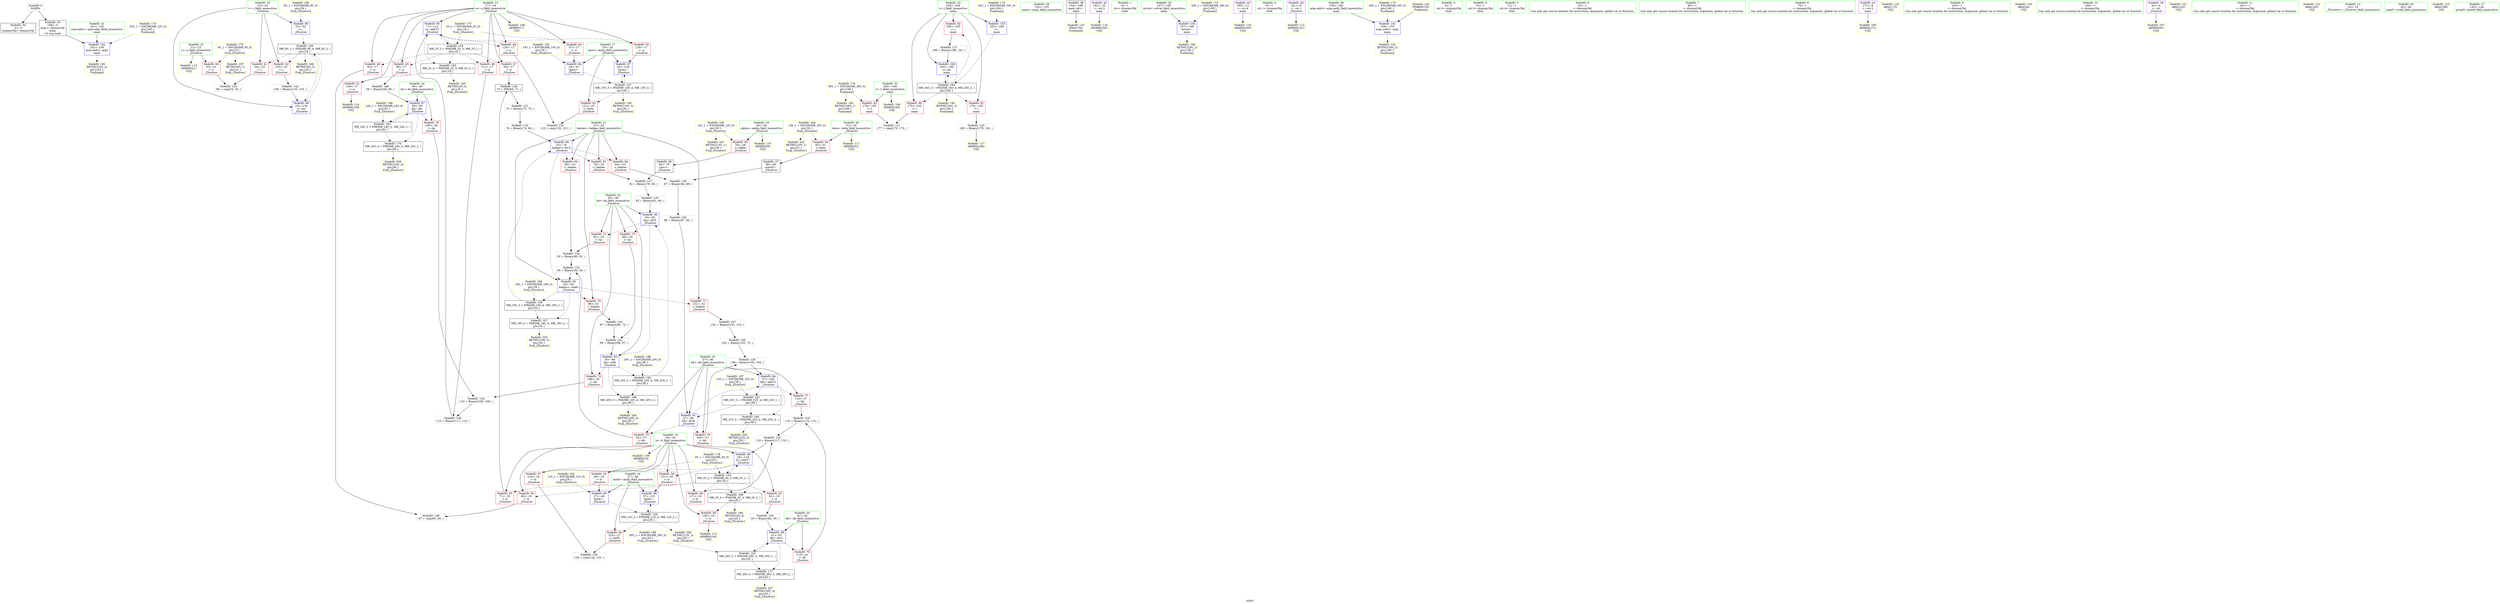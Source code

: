 digraph "SVFG" {
	label="SVFG";

	Node0x55c200499c80 [shape=record,color=grey,label="{NodeID: 0\nNullPtr}"];
	Node0x55c200499c80 -> Node0x55c2004b2ba0[style=solid];
	Node0x55c200499c80 -> Node0x55c2004b2ca0[style=solid];
	Node0x55c2004c8900 [shape=record,color=yellow,style=double,label="{NodeID: 180\n8V_1 = ENCHI(MR_8V_0)\npts\{24 \}\nFun[_Z5solvev]}"];
	Node0x55c2004c8900 -> Node0x55c2004b6630[style=dashed];
	Node0x55c2004b3800 [shape=record,color=blue,label="{NodeID: 97\n25\<--129\nlasta\<--\n_Z5solvev\n}"];
	Node0x55c2004b3800 -> Node0x55c2004c2c90[style=dashed];
	Node0x55c2004b1ad0 [shape=record,color=green,label="{NodeID: 14\n19\<--20\nb\<--b_field_insensitive\n_Z5solvev\n}"];
	Node0x55c2004b1ad0 -> Node0x55c2004b4a90[style=solid];
	Node0x55c2004b1ad0 -> Node0x55c2004b4b60[style=solid];
	Node0x55c2004b1ad0 -> Node0x55c2004b4c30[style=solid];
	Node0x55c2004b1ad0 -> Node0x55c2004b4d00[style=solid];
	Node0x55c2004b1ad0 -> Node0x55c2004b4dd0[style=solid];
	Node0x55c2004b1ad0 -> Node0x55c2004b4ea0[style=solid];
	Node0x55c2004b1ad0 -> Node0x55c2004b4f70[style=solid];
	Node0x55c2004b1ad0 -> Node0x55c2004b5040[style=solid];
	Node0x55c2004b1ad0 -> Node0x55c2004b3730[style=solid];
	Node0x55c2004b1ad0 -> Node0x55c2004b8110[style=solid];
	Node0x55c2004b7010 [shape=record,color=yellow,style=double,label="{NodeID: 194\nRETMU(36V_1)\npts\{166 \}\nFun[main]}"];
	Node0x55c2004b82b0 [shape=record,color=yellow,style=double,label="{NodeID: 111\nAPARM(31)\nCS[]}"];
	Node0x55c2004b2690 [shape=record,color=green,label="{NodeID: 28\n152\<--153\nmain\<--main_field_insensitive\n}"];
	Node0x55c2004b8cc0 [shape=record,color=yellow,style=double,label="{NodeID: 125\nFRet(154)\nFun[main]}"];
	Node0x55c2004b3250 [shape=record,color=purple,label="{NodeID: 42\n182\<--10\n\<--.str.3\nmain\n}"];
	Node0x55c2004b3250 -> Node0x55c2004b86c0[style=solid];
	Node0x55c2004bb030 [shape=record,color=grey,label="{NodeID: 139\n112 = Binary(111, 110, )\n}"];
	Node0x55c2004bb030 -> Node0x55c2004b6d80[style=solid];
	Node0x55c2004b4dd0 [shape=record,color=red,label="{NodeID: 56\n117\<--19\n\<--b\n_Z5solvev\n}"];
	Node0x55c2004b4dd0 -> Node0x55c2004bb630[style=solid];
	Node0x55c2004bc530 [shape=record,color=grey,label="{NodeID: 153\n56 = cmp(54, 55, )\n}"];
	Node0x55c2004b5930 [shape=record,color=red,label="{NodeID: 70\n96\<--33\n\<--babies\n_Z5solvev\n}"];
	Node0x55c2004b5930 -> Node0x55c2004bb7b0[style=solid];
	Node0x55c2004c5e90 [shape=record,color=black,label="{NodeID: 167\nMR_18V_5 = PHI(MR_18V_4, MR_18V_2, )\npts\{34 \}\n}"];
	Node0x55c2004c5e90 -> Node0x55c2004b7820[style=dashed];
	Node0x55c2004b6490 [shape=record,color=blue,label="{NodeID: 84\n25\<--47\nlasta\<--\n_Z5solvev\n}"];
	Node0x55c2004b6490 -> Node0x55c2004c2c90[style=dashed];
	Node0x55c200499d10 [shape=record,color=green,label="{NodeID: 1\n4\<--1\n.str\<--dummyObj\nGlob }"];
	Node0x55c2004c91f0 [shape=record,color=yellow,style=double,label="{NodeID: 181\n10V_1 = ENCHI(MR_10V_0)\npts\{26 \}\nFun[_Z5solvev]}"];
	Node0x55c2004c91f0 -> Node0x55c2004b6490[style=dashed];
	Node0x55c2004b38d0 [shape=record,color=blue,label="{NodeID: 98\n27\<--131\nlastb\<--\n_Z5solvev\n}"];
	Node0x55c2004b38d0 -> Node0x55c2004c3190[style=dashed];
	Node0x55c2004b1ba0 [shape=record,color=green,label="{NodeID: 15\n21\<--22\ny\<--y_field_insensitive\n_Z5solvev\n}"];
	Node0x55c2004b1ba0 -> Node0x55c2004b5110[style=solid];
	Node0x55c2004b1ba0 -> Node0x55c2004b8380[style=solid];
	Node0x55c2004b70f0 [shape=record,color=yellow,style=double,label="{NodeID: 195\nRETMU(2V_4)\npts\{18 \}\nFun[_Z5solvev]}"];
	Node0x55c2004b8380 [shape=record,color=yellow,style=double,label="{NodeID: 112\nAPARM(21)\nCS[]}"];
	Node0x55c2004b2790 [shape=record,color=green,label="{NodeID: 29\n157\<--158\nretval\<--retval_field_insensitive\nmain\n}"];
	Node0x55c2004b2790 -> Node0x55c2004b3a70[style=solid];
	Node0x55c2002eec00 [shape=record,color=black,label="{NodeID: 126\n73 = PHI(69, 71, )\n}"];
	Node0x55c2002eec00 -> Node0x55c2004b9c60[style=solid];
	Node0x55c2004b3320 [shape=record,color=purple,label="{NodeID: 43\n185\<--12\n\<--.str.4\nmain\n}"];
	Node0x55c2004b3320 -> Node0x55c2004b8860[style=solid];
	Node0x55c2004bb1b0 [shape=record,color=grey,label="{NodeID: 140\n88 = Binary(87, 60, )\n}"];
	Node0x55c2004bb1b0 -> Node0x55c2004b6a40[style=solid];
	Node0x55c2004b4ea0 [shape=record,color=red,label="{NodeID: 57\n124\<--19\n\<--b\n_Z5solvev\n}"];
	Node0x55c2004b4ea0 -> Node0x55c2004bc0b0[style=solid];
	Node0x55c2004c1d90 [shape=record,color=black,label="{NodeID: 154\nMR_2V_2 = PHI(MR_2V_3, MR_2V_1, )\npts\{18 \}\n}"];
	Node0x55c2004c1d90 -> Node0x55c2004b34c0[style=dashed];
	Node0x55c2004c1d90 -> Node0x55c2004b3590[style=dashed];
	Node0x55c2004c1d90 -> Node0x55c2004b3660[style=dashed];
	Node0x55c2004c1d90 -> Node0x55c2004b4750[style=dashed];
	Node0x55c2004c1d90 -> Node0x55c2004b6d80[style=dashed];
	Node0x55c2004c1d90 -> Node0x55c2004c5490[style=dashed];
	Node0x55c2004b5a00 [shape=record,color=red,label="{NodeID: 71\n101\<--33\n\<--babies\n_Z5solvev\n}"];
	Node0x55c2004b5a00 -> Node0x55c2004bbc30[style=solid];
	Node0x55c2004c6390 [shape=record,color=black,label="{NodeID: 168\nMR_20V_5 = PHI(MR_20V_4, MR_20V_2, )\npts\{36 \}\n}"];
	Node0x55c2004c6390 -> Node0x55c2004b7900[style=dashed];
	Node0x55c2004b6560 [shape=record,color=blue,label="{NodeID: 85\n27\<--49\nlastb\<--\n_Z5solvev\n}"];
	Node0x55c2004b6560 -> Node0x55c2004c3190[style=dashed];
	Node0x55c200498a50 [shape=record,color=green,label="{NodeID: 2\n6\<--1\n.str.1\<--dummyObj\nGlob }"];
	Node0x55c2004c92d0 [shape=record,color=yellow,style=double,label="{NodeID: 182\n12V_1 = ENCHI(MR_12V_0)\npts\{28 \}\nFun[_Z5solvev]}"];
	Node0x55c2004c92d0 -> Node0x55c2004b6560[style=dashed];
	Node0x55c2004b39a0 [shape=record,color=blue,label="{NodeID: 99\n23\<--136\ni\<--inc\n_Z5solvev\n}"];
	Node0x55c2004b39a0 -> Node0x55c2004c2790[style=dashed];
	Node0x55c2004b1c70 [shape=record,color=green,label="{NodeID: 16\n23\<--24\ni\<--i_field_insensitive\n_Z5solvev\n}"];
	Node0x55c2004b1c70 -> Node0x55c2004b51e0[style=solid];
	Node0x55c2004b1c70 -> Node0x55c2004b52b0[style=solid];
	Node0x55c2004b1c70 -> Node0x55c2004b6630[style=solid];
	Node0x55c2004b1c70 -> Node0x55c2004b39a0[style=solid];
	Node0x55c2004b7200 [shape=record,color=yellow,style=double,label="{NodeID: 196\nRETMU(4V_4)\npts\{20 \}\nFun[_Z5solvev]}"];
	Node0x55c2004b8450 [shape=record,color=yellow,style=double,label="{NodeID: 113\nAPARM(141)\nCS[]}"];
	Node0x55c2004b2860 [shape=record,color=green,label="{NodeID: 30\n159\<--160\nargc.addr\<--argc.addr_field_insensitive\nmain\n}"];
	Node0x55c2004b2860 -> Node0x55c2004b3b40[style=solid];
	Node0x55c2004b9660 [shape=record,color=grey,label="{NodeID: 127\n81 = Binary(78, 80, )\n}"];
	Node0x55c2004b9660 -> Node0x55c2004b97e0[style=solid];
	Node0x55c2004b33f0 [shape=record,color=red,label="{NodeID: 44\n47\<--17\n\<--a\n_Z5solvev\n}"];
	Node0x55c2004b33f0 -> Node0x55c2004b6490[style=solid];
	Node0x55c2004bb330 [shape=record,color=grey,label="{NodeID: 141\n99 = Binary(98, 97, )\n}"];
	Node0x55c2004bb330 -> Node0x55c2004b6be0[style=solid];
	Node0x55c2004b4f70 [shape=record,color=red,label="{NodeID: 58\n131\<--19\n\<--b\n_Z5solvev\n}"];
	Node0x55c2004b4f70 -> Node0x55c2004b38d0[style=solid];
	Node0x55c2004c2290 [shape=record,color=black,label="{NodeID: 155\nMR_4V_2 = PHI(MR_4V_3, MR_4V_1, )\npts\{20 \}\n}"];
	Node0x55c2004c2290 -> Node0x55c2004b4b60[style=dashed];
	Node0x55c2004c2290 -> Node0x55c2004b4c30[style=dashed];
	Node0x55c2004c2290 -> Node0x55c2004b4d00[style=dashed];
	Node0x55c2004c2290 -> Node0x55c2004b4dd0[style=dashed];
	Node0x55c2004c2290 -> Node0x55c2004b3730[style=dashed];
	Node0x55c2004c2290 -> Node0x55c2004c5990[style=dashed];
	Node0x55c2004b5ad0 [shape=record,color=red,label="{NodeID: 72\n91\<--35\n\<--ba\n_Z5solvev\n}"];
	Node0x55c2004b5ad0 -> Node0x55c2004b4250[style=solid];
	Node0x55c2004c6890 [shape=record,color=black,label="{NodeID: 169\nMR_22V_5 = PHI(MR_22V_4, MR_22V_2, )\npts\{38 \}\n}"];
	Node0x55c2004c6890 -> Node0x55c2004b79e0[style=dashed];
	Node0x55c2004b6630 [shape=record,color=blue,label="{NodeID: 86\n23\<--52\ni\<--\n_Z5solvev\n}"];
	Node0x55c2004b6630 -> Node0x55c2004c2790[style=dashed];
	Node0x55c2004b0c70 [shape=record,color=green,label="{NodeID: 3\n8\<--1\n.str.2\<--dummyObj\nGlob }"];
	Node0x55c2004c93b0 [shape=record,color=yellow,style=double,label="{NodeID: 183\n14V_1 = ENCHI(MR_14V_0)\npts\{30 \}\nFun[_Z5solvev]}"];
	Node0x55c2004c93b0 -> Node0x55c2004b5520[style=dashed];
	Node0x55c2004c93b0 -> Node0x55c2004b7660[style=dashed];
	Node0x55c2004b3a70 [shape=record,color=blue,label="{NodeID: 100\n157\<--168\nretval\<--\nmain\n}"];
	Node0x55c2004b3a70 -> Node0x55c2004c99d0[style=dashed];
	Node0x55c2004b1d40 [shape=record,color=green,label="{NodeID: 17\n25\<--26\nlasta\<--lasta_field_insensitive\n_Z5solvev\n}"];
	Node0x55c2004b1d40 -> Node0x55c2004b5380[style=solid];
	Node0x55c2004b1d40 -> Node0x55c2004b6490[style=solid];
	Node0x55c2004b1d40 -> Node0x55c2004b3800[style=solid];
	Node0x55c2004b72e0 [shape=record,color=yellow,style=double,label="{NodeID: 197\nRETMU(6V_1)\npts\{22 \}\nFun[_Z5solvev]}"];
	Node0x55c2004b8520 [shape=record,color=yellow,style=double,label="{NodeID: 114\nAPARM(139)\nCS[]}"];
	Node0x55c2004b2930 [shape=record,color=green,label="{NodeID: 31\n161\<--162\nargv.addr\<--argv.addr_field_insensitive\nmain\n}"];
	Node0x55c2004b2930 -> Node0x55c2004b3c10[style=solid];
	Node0x55c2004b97e0 [shape=record,color=grey,label="{NodeID: 128\n82 = Binary(81, 60, )\n}"];
	Node0x55c2004b97e0 -> Node0x55c2004b6970[style=solid];
	Node0x55c2004b34c0 [shape=record,color=red,label="{NodeID: 45\n58\<--17\n\<--a\n_Z5solvev\n}"];
	Node0x55c2004b34c0 -> Node0x55c2004bbdb0[style=solid];
	Node0x55c2004bb4b0 [shape=record,color=grey,label="{NodeID: 142\n136 = Binary(135, 103, )\n}"];
	Node0x55c2004bb4b0 -> Node0x55c2004b39a0[style=solid];
	Node0x55c2004b5040 [shape=record,color=red,label="{NodeID: 59\n140\<--19\n\<--b\n_Z5solvev\n}"];
	Node0x55c2004b5040 -> Node0x55c2004b85f0[style=solid];
	Node0x55c2004c2790 [shape=record,color=black,label="{NodeID: 156\nMR_8V_3 = PHI(MR_8V_4, MR_8V_2, )\npts\{24 \}\n}"];
	Node0x55c2004c2790 -> Node0x55c2004b51e0[style=dashed];
	Node0x55c2004c2790 -> Node0x55c2004b52b0[style=dashed];
	Node0x55c2004c2790 -> Node0x55c2004b39a0[style=dashed];
	Node0x55c2004c2790 -> Node0x55c2004b73c0[style=dashed];
	Node0x55c2004b5ba0 [shape=record,color=red,label="{NodeID: 73\n98\<--35\n\<--ba\n_Z5solvev\n}"];
	Node0x55c2004b5ba0 -> Node0x55c2004bb330[style=solid];
	Node0x55c2004c6d90 [shape=record,color=black,label="{NodeID: 170\nMR_24V_4 = PHI(MR_24V_3, MR_24V_2, )\npts\{40 \}\n}"];
	Node0x55c2004c6d90 -> Node0x55c2004b7ac0[style=dashed];
	Node0x55c2004b6700 [shape=record,color=blue,label="{NodeID: 87\n39\<--59\nda\<--div\n_Z5solvev\n}"];
	Node0x55c2004b6700 -> Node0x55c2004b5fb0[style=dashed];
	Node0x55c2004b6700 -> Node0x55c2004c4590[style=dashed];
	Node0x55c2004b6700 -> Node0x55c2004c6d90[style=dashed];
	Node0x55c2004b0d00 [shape=record,color=green,label="{NodeID: 4\n10\<--1\n.str.3\<--dummyObj\nGlob }"];
	Node0x55c2004c9490 [shape=record,color=yellow,style=double,label="{NodeID: 184\n16V_1 = ENCHI(MR_16V_0)\npts\{32 \}\nFun[_Z5solvev]}"];
	Node0x55c2004c9490 -> Node0x55c2004b55f0[style=dashed];
	Node0x55c2004c9490 -> Node0x55c2004b7740[style=dashed];
	Node0x55c2004b3b40 [shape=record,color=blue,label="{NodeID: 101\n159\<--155\nargc.addr\<--argc\nmain\n}"];
	Node0x55c2004b3b40 -> Node0x55c2004ca4f0[style=dashed];
	Node0x55c2004b1e10 [shape=record,color=green,label="{NodeID: 18\n27\<--28\nlastb\<--lastb_field_insensitive\n_Z5solvev\n}"];
	Node0x55c2004b1e10 -> Node0x55c2004b5450[style=solid];
	Node0x55c2004b1e10 -> Node0x55c2004b6560[style=solid];
	Node0x55c2004b1e10 -> Node0x55c2004b38d0[style=solid];
	Node0x55c2004b73c0 [shape=record,color=yellow,style=double,label="{NodeID: 198\nRETMU(8V_3)\npts\{24 \}\nFun[_Z5solvev]}"];
	Node0x55c2004b85f0 [shape=record,color=yellow,style=double,label="{NodeID: 115\nAPARM(140)\nCS[]}"];
	Node0x55c2004b2a00 [shape=record,color=green,label="{NodeID: 32\n163\<--164\ni\<--i_field_insensitive\nmain\n}"];
	Node0x55c2004b2a00 -> Node0x55c2004b6150[style=solid];
	Node0x55c2004b2a00 -> Node0x55c2004b6220[style=solid];
	Node0x55c2004b2a00 -> Node0x55c2004b62f0[style=solid];
	Node0x55c2004b2a00 -> Node0x55c2004b3ce0[style=solid];
	Node0x55c2004b2a00 -> Node0x55c2004b3db0[style=solid];
	Node0x55c2004b9960 [shape=record,color=grey,label="{NodeID: 129\n106 = Binary(105, 104, )\n}"];
	Node0x55c2004b9960 -> Node0x55c2004b6cb0[style=solid];
	Node0x55c2004b3590 [shape=record,color=red,label="{NodeID: 46\n65\<--17\n\<--a\n_Z5solvev\n}"];
	Node0x55c2004b3590 -> Node0x55c2004bbf30[style=solid];
	Node0x55c2004bb630 [shape=record,color=grey,label="{NodeID: 143\n118 = Binary(117, 116, )\n}"];
	Node0x55c2004bb630 -> Node0x55c2004b3730[style=solid];
	Node0x55c2004b5110 [shape=record,color=red,label="{NodeID: 60\n55\<--21\n\<--y\n_Z5solvev\n}"];
	Node0x55c2004b5110 -> Node0x55c2004bc530[style=solid];
	Node0x55c2004c2c90 [shape=record,color=black,label="{NodeID: 157\nMR_10V_3 = PHI(MR_10V_4, MR_10V_2, )\npts\{26 \}\n}"];
	Node0x55c2004c2c90 -> Node0x55c2004b5380[style=dashed];
	Node0x55c2004c2c90 -> Node0x55c2004b3800[style=dashed];
	Node0x55c2004c2c90 -> Node0x55c2004b74a0[style=dashed];
	Node0x55c2004b5c70 [shape=record,color=red,label="{NodeID: 74\n108\<--35\n\<--ba\n_Z5solvev\n}"];
	Node0x55c2004b5c70 -> Node0x55c2004b4550[style=solid];
	Node0x55c2004c7290 [shape=record,color=black,label="{NodeID: 171\nMR_26V_4 = PHI(MR_26V_3, MR_26V_2, )\npts\{42 \}\n}"];
	Node0x55c2004c7290 -> Node0x55c2004b7ba0[style=dashed];
	Node0x55c2004b67d0 [shape=record,color=blue,label="{NodeID: 88\n41\<--63\ndb\<--div1\n_Z5solvev\n}"];
	Node0x55c2004b67d0 -> Node0x55c2004b6080[style=dashed];
	Node0x55c2004b67d0 -> Node0x55c2004c4a90[style=dashed];
	Node0x55c2004b67d0 -> Node0x55c2004c7290[style=dashed];
	Node0x55c2004b0d90 [shape=record,color=green,label="{NodeID: 5\n12\<--1\n.str.4\<--dummyObj\nGlob }"];
	Node0x55c2004c9570 [shape=record,color=yellow,style=double,label="{NodeID: 185\n18V_1 = ENCHI(MR_18V_0)\npts\{34 \}\nFun[_Z5solvev]}"];
	Node0x55c2004c9570 -> Node0x55c2004c3690[style=dashed];
	Node0x55c2004b3c10 [shape=record,color=blue,label="{NodeID: 102\n161\<--156\nargv.addr\<--argv\nmain\n}"];
	Node0x55c2004b3c10 -> Node0x55c2004b6e50[style=dashed];
	Node0x55c2004b1ee0 [shape=record,color=green,label="{NodeID: 19\n29\<--30\nalpha\<--alpha_field_insensitive\n_Z5solvev\n}"];
	Node0x55c2004b1ee0 -> Node0x55c2004b5520[style=solid];
	Node0x55c2004b1ee0 -> Node0x55c2004b81e0[style=solid];
	Node0x55c2004b74a0 [shape=record,color=yellow,style=double,label="{NodeID: 199\nRETMU(10V_3)\npts\{26 \}\nFun[_Z5solvev]}"];
	Node0x55c2004b86c0 [shape=record,color=yellow,style=double,label="{NodeID: 116\nAPARM(182)\nCS[]}"];
	Node0x55c2004b2ad0 [shape=record,color=green,label="{NodeID: 33\n165\<--166\nt\<--t_field_insensitive\nmain\n}"];
	Node0x55c2004b2ad0 -> Node0x55c2004b63c0[style=solid];
	Node0x55c2004b2ad0 -> Node0x55c2004b7ea0[style=solid];
	Node0x55c2004b9ae0 [shape=record,color=grey,label="{NodeID: 130\n63 = Binary(62, 60, )\n}"];
	Node0x55c2004b9ae0 -> Node0x55c2004b67d0[style=solid];
	Node0x55c2004b3660 [shape=record,color=red,label="{NodeID: 47\n69\<--17\n\<--a\n_Z5solvev\n}"];
	Node0x55c2004b3660 -> Node0x55c2002eec00[style=solid];
	Node0x55c2004bb7b0 [shape=record,color=grey,label="{NodeID: 144\n97 = Binary(96, 75, )\n}"];
	Node0x55c2004bb7b0 -> Node0x55c2004bb330[style=solid];
	Node0x55c2004b51e0 [shape=record,color=red,label="{NodeID: 61\n54\<--23\n\<--i\n_Z5solvev\n}"];
	Node0x55c2004b51e0 -> Node0x55c2004bc530[style=solid];
	Node0x55c2004c3190 [shape=record,color=black,label="{NodeID: 158\nMR_12V_3 = PHI(MR_12V_4, MR_12V_2, )\npts\{28 \}\n}"];
	Node0x55c2004c3190 -> Node0x55c2004b5450[style=dashed];
	Node0x55c2004c3190 -> Node0x55c2004b38d0[style=dashed];
	Node0x55c2004c3190 -> Node0x55c2004b7580[style=dashed];
	Node0x55c2004b5d40 [shape=record,color=red,label="{NodeID: 75\n93\<--37\n\<--bb\n_Z5solvev\n}"];
	Node0x55c2004b5d40 -> Node0x55c2004b40d0[style=solid];
	Node0x55c2004c7790 [shape=record,color=yellow,style=double,label="{NodeID: 172\n28V_1 = ENCHI(MR_28V_0)\npts\{158 \}\nFun[main]}"];
	Node0x55c2004c7790 -> Node0x55c2004b3a70[style=dashed];
	Node0x55c2004b68a0 [shape=record,color=blue,label="{NodeID: 89\n33\<--76\nbabies\<--div3\n_Z5solvev\n}"];
	Node0x55c2004b68a0 -> Node0x55c2004b56c0[style=dashed];
	Node0x55c2004b68a0 -> Node0x55c2004b5790[style=dashed];
	Node0x55c2004b68a0 -> Node0x55c2004b5860[style=dashed];
	Node0x55c2004b68a0 -> Node0x55c2004b6b10[style=dashed];
	Node0x55c2004b0e20 [shape=record,color=green,label="{NodeID: 6\n52\<--1\n\<--dummyObj\nCan only get source location for instruction, argument, global var or function.}"];
	Node0x55c2004c9650 [shape=record,color=yellow,style=double,label="{NodeID: 186\n20V_1 = ENCHI(MR_20V_0)\npts\{36 \}\nFun[_Z5solvev]}"];
	Node0x55c2004c9650 -> Node0x55c2004c3b90[style=dashed];
	Node0x55c2004b3ce0 [shape=record,color=blue,label="{NodeID: 103\n163\<--168\ni\<--\nmain\n}"];
	Node0x55c2004b3ce0 -> Node0x55c2004c4f90[style=dashed];
	Node0x55c2004b1fb0 [shape=record,color=green,label="{NodeID: 20\n31\<--32\nbeta\<--beta_field_insensitive\n_Z5solvev\n}"];
	Node0x55c2004b1fb0 -> Node0x55c2004b55f0[style=solid];
	Node0x55c2004b1fb0 -> Node0x55c2004b82b0[style=solid];
	Node0x55c2004b7580 [shape=record,color=yellow,style=double,label="{NodeID: 200\nRETMU(12V_3)\npts\{28 \}\nFun[_Z5solvev]}"];
	Node0x55c2004b8790 [shape=record,color=yellow,style=double,label="{NodeID: 117\nAPARM(180)\nCS[]}"];
	Node0x55c2004b2ba0 [shape=record,color=black,label="{NodeID: 34\n2\<--3\ndummyVal\<--dummyVal\n}"];
	Node0x55c2004b9c60 [shape=record,color=grey,label="{NodeID: 131\n74 = Binary(75, 73, )\n}"];
	Node0x55c2004b9c60 -> Node0x55c2004b3f50[style=solid];
	Node0x55c2004b4750 [shape=record,color=red,label="{NodeID: 48\n111\<--17\n\<--a\n_Z5solvev\n}"];
	Node0x55c2004b4750 -> Node0x55c2004bb030[style=solid];
	Node0x55c2004bb930 [shape=record,color=grey,label="{NodeID: 145\n180 = Binary(179, 181, )\n}"];
	Node0x55c2004bb930 -> Node0x55c2004b8790[style=solid];
	Node0x55c2004b52b0 [shape=record,color=red,label="{NodeID: 62\n135\<--23\n\<--i\n_Z5solvev\n}"];
	Node0x55c2004b52b0 -> Node0x55c2004bb4b0[style=solid];
	Node0x55c2004c3690 [shape=record,color=black,label="{NodeID: 159\nMR_18V_2 = PHI(MR_18V_4, MR_18V_1, )\npts\{34 \}\n}"];
	Node0x55c2004c3690 -> Node0x55c2004b68a0[style=dashed];
	Node0x55c2004c3690 -> Node0x55c2004c5e90[style=dashed];
	Node0x55c2004b5e10 [shape=record,color=red,label="{NodeID: 76\n105\<--37\n\<--bb\n_Z5solvev\n}"];
	Node0x55c2004b5e10 -> Node0x55c2004b9960[style=solid];
	Node0x55c2004c82b0 [shape=record,color=yellow,style=double,label="{NodeID: 173\n30V_1 = ENCHI(MR_30V_0)\npts\{160 \}\nFun[main]}"];
	Node0x55c2004c82b0 -> Node0x55c2004b3b40[style=dashed];
	Node0x55c2004b6970 [shape=record,color=blue,label="{NodeID: 90\n35\<--82\nba\<--div5\n_Z5solvev\n}"];
	Node0x55c2004b6970 -> Node0x55c2004b5ad0[style=dashed];
	Node0x55c2004b6970 -> Node0x55c2004b5ba0[style=dashed];
	Node0x55c2004b6970 -> Node0x55c2004b6be0[style=dashed];
	Node0x55c2004b1660 [shape=record,color=green,label="{NodeID: 7\n60\<--1\n\<--dummyObj\nCan only get source location for instruction, argument, global var or function.}"];
	Node0x55c2004c9730 [shape=record,color=yellow,style=double,label="{NodeID: 187\n22V_1 = ENCHI(MR_22V_0)\npts\{38 \}\nFun[_Z5solvev]}"];
	Node0x55c2004c9730 -> Node0x55c2004c4090[style=dashed];
	Node0x55c2004b3db0 [shape=record,color=blue,label="{NodeID: 104\n163\<--189\ni\<--inc\nmain\n}"];
	Node0x55c2004b3db0 -> Node0x55c2004c4f90[style=dashed];
	Node0x55c2004b2080 [shape=record,color=green,label="{NodeID: 21\n33\<--34\nbabies\<--babies_field_insensitive\n_Z5solvev\n}"];
	Node0x55c2004b2080 -> Node0x55c2004b56c0[style=solid];
	Node0x55c2004b2080 -> Node0x55c2004b5790[style=solid];
	Node0x55c2004b2080 -> Node0x55c2004b5860[style=solid];
	Node0x55c2004b2080 -> Node0x55c2004b5930[style=solid];
	Node0x55c2004b2080 -> Node0x55c2004b5a00[style=solid];
	Node0x55c2004b2080 -> Node0x55c2004b68a0[style=solid];
	Node0x55c2004b2080 -> Node0x55c2004b6b10[style=solid];
	Node0x55c2004b7660 [shape=record,color=yellow,style=double,label="{NodeID: 201\nRETMU(14V_1)\npts\{30 \}\nFun[_Z5solvev]}"];
	Node0x55c2004b8860 [shape=record,color=yellow,style=double,label="{NodeID: 118\nAPARM(185)\nCS[]}"];
	Node0x55c2004b2ca0 [shape=record,color=black,label="{NodeID: 35\n156\<--3\nargv\<--dummyVal\nmain\n1st arg main }"];
	Node0x55c2004b2ca0 -> Node0x55c2004b3c10[style=solid];
	Node0x55c2004b3f50 [shape=record,color=grey,label="{NodeID: 132\n76 = Binary(74, 60, )\n}"];
	Node0x55c2004b3f50 -> Node0x55c2004b68a0[style=solid];
	Node0x55c2004b4820 [shape=record,color=red,label="{NodeID: 49\n120\<--17\n\<--a\n_Z5solvev\n}"];
	Node0x55c2004b4820 -> Node0x55c2004bc3b0[style=solid];
	Node0x55c2004bbab0 [shape=record,color=grey,label="{NodeID: 146\n104 = Binary(102, 75, )\n}"];
	Node0x55c2004bbab0 -> Node0x55c2004b9960[style=solid];
	Node0x55c2004b5380 [shape=record,color=red,label="{NodeID: 63\n121\<--25\n\<--lasta\n_Z5solvev\n}"];
	Node0x55c2004b5380 -> Node0x55c2004bc3b0[style=solid];
	Node0x55c2004c3b90 [shape=record,color=black,label="{NodeID: 160\nMR_20V_2 = PHI(MR_20V_4, MR_20V_1, )\npts\{36 \}\n}"];
	Node0x55c2004c3b90 -> Node0x55c2004b6970[style=dashed];
	Node0x55c2004c3b90 -> Node0x55c2004c6390[style=dashed];
	Node0x55c2004b5ee0 [shape=record,color=red,label="{NodeID: 77\n114\<--37\n\<--bb\n_Z5solvev\n}"];
	Node0x55c2004b5ee0 -> Node0x55c2004b43d0[style=solid];
	Node0x55c2004c8390 [shape=record,color=yellow,style=double,label="{NodeID: 174\n32V_1 = ENCHI(MR_32V_0)\npts\{162 \}\nFun[main]}"];
	Node0x55c2004c8390 -> Node0x55c2004b3c10[style=dashed];
	Node0x55c2004b6a40 [shape=record,color=blue,label="{NodeID: 91\n37\<--88\nbb\<--div8\n_Z5solvev\n}"];
	Node0x55c2004b6a40 -> Node0x55c2004b5d40[style=dashed];
	Node0x55c2004b6a40 -> Node0x55c2004b5e10[style=dashed];
	Node0x55c2004b6a40 -> Node0x55c2004b6cb0[style=dashed];
	Node0x55c2004b16f0 [shape=record,color=green,label="{NodeID: 8\n75\<--1\n\<--dummyObj\nCan only get source location for instruction, argument, global var or function.}"];
	Node0x55c2004c9810 [shape=record,color=yellow,style=double,label="{NodeID: 188\n24V_1 = ENCHI(MR_24V_0)\npts\{40 \}\nFun[_Z5solvev]}"];
	Node0x55c2004c9810 -> Node0x55c2004c4590[style=dashed];
	Node0x55c2004b3e80 [shape=record,color=yellow,style=double,label="{NodeID: 105\nAPARM(171)\nCS[]}"];
	Node0x55c2004b2150 [shape=record,color=green,label="{NodeID: 22\n35\<--36\nba\<--ba_field_insensitive\n_Z5solvev\n}"];
	Node0x55c2004b2150 -> Node0x55c2004b5ad0[style=solid];
	Node0x55c2004b2150 -> Node0x55c2004b5ba0[style=solid];
	Node0x55c2004b2150 -> Node0x55c2004b5c70[style=solid];
	Node0x55c2004b2150 -> Node0x55c2004b6970[style=solid];
	Node0x55c2004b2150 -> Node0x55c2004b6be0[style=solid];
	Node0x55c2004b7740 [shape=record,color=yellow,style=double,label="{NodeID: 202\nRETMU(16V_1)\npts\{32 \}\nFun[_Z5solvev]}"];
	Node0x55c2004b8930 [shape=record,color=yellow,style=double,label="{NodeID: 119\nARet(172)\nCS[]}"];
	Node0x55c2004b2d70 [shape=record,color=black,label="{NodeID: 36\n80\<--79\nconv\<--\n_Z5solvev\n}"];
	Node0x55c2004b2d70 -> Node0x55c2004b9660[style=solid];
	Node0x55c2004b40d0 [shape=record,color=grey,label="{NodeID: 133\n94 = Binary(92, 93, )\n}"];
	Node0x55c2004b40d0 -> Node0x55c2004b6b10[style=solid];
	Node0x55c2004b48f0 [shape=record,color=red,label="{NodeID: 50\n129\<--17\n\<--a\n_Z5solvev\n}"];
	Node0x55c2004b48f0 -> Node0x55c2004b3800[style=solid];
	Node0x55c2004bbc30 [shape=record,color=grey,label="{NodeID: 147\n102 = Binary(101, 103, )\n}"];
	Node0x55c2004bbc30 -> Node0x55c2004bbab0[style=solid];
	Node0x55c2004b5450 [shape=record,color=red,label="{NodeID: 64\n125\<--27\n\<--lastb\n_Z5solvev\n}"];
	Node0x55c2004b5450 -> Node0x55c2004bc0b0[style=solid];
	Node0x55c2004c4090 [shape=record,color=black,label="{NodeID: 161\nMR_22V_2 = PHI(MR_22V_4, MR_22V_1, )\npts\{38 \}\n}"];
	Node0x55c2004c4090 -> Node0x55c2004b6a40[style=dashed];
	Node0x55c2004c4090 -> Node0x55c2004c6890[style=dashed];
	Node0x55c2004b5fb0 [shape=record,color=red,label="{NodeID: 78\n109\<--39\n\<--da\n_Z5solvev\n}"];
	Node0x55c2004b5fb0 -> Node0x55c2004b4550[style=solid];
	Node0x55c2004c8470 [shape=record,color=yellow,style=double,label="{NodeID: 175\n34V_1 = ENCHI(MR_34V_0)\npts\{164 \}\nFun[main]}"];
	Node0x55c2004c8470 -> Node0x55c2004b3ce0[style=dashed];
	Node0x55c2004b6b10 [shape=record,color=blue,label="{NodeID: 92\n33\<--94\nbabies\<--sub9\n_Z5solvev\n}"];
	Node0x55c2004b6b10 -> Node0x55c2004b5930[style=dashed];
	Node0x55c2004b6b10 -> Node0x55c2004b5a00[style=dashed];
	Node0x55c2004b6b10 -> Node0x55c2004c3690[style=dashed];
	Node0x55c2004b6b10 -> Node0x55c2004c5e90[style=dashed];
	Node0x55c2004b1780 [shape=record,color=green,label="{NodeID: 9\n103\<--1\n\<--dummyObj\nCan only get source location for instruction, argument, global var or function.}"];
	Node0x55c2004c98f0 [shape=record,color=yellow,style=double,label="{NodeID: 189\n26V_1 = ENCHI(MR_26V_0)\npts\{42 \}\nFun[_Z5solvev]}"];
	Node0x55c2004c98f0 -> Node0x55c2004c4a90[style=dashed];
	Node0x55c2004b7ea0 [shape=record,color=yellow,style=double,label="{NodeID: 106\nAPARM(165)\nCS[]}"];
	Node0x55c2004b2220 [shape=record,color=green,label="{NodeID: 23\n37\<--38\nbb\<--bb_field_insensitive\n_Z5solvev\n}"];
	Node0x55c2004b2220 -> Node0x55c2004b5d40[style=solid];
	Node0x55c2004b2220 -> Node0x55c2004b5e10[style=solid];
	Node0x55c2004b2220 -> Node0x55c2004b5ee0[style=solid];
	Node0x55c2004b2220 -> Node0x55c2004b6a40[style=solid];
	Node0x55c2004b2220 -> Node0x55c2004b6cb0[style=solid];
	Node0x55c2004b7820 [shape=record,color=yellow,style=double,label="{NodeID: 203\nRETMU(18V_5)\npts\{34 \}\nFun[_Z5solvev]}"];
	Node0x55c2004b89c0 [shape=record,color=yellow,style=double,label="{NodeID: 120\nARet(44)\nCS[]}"];
	Node0x55c2004b2e40 [shape=record,color=black,label="{NodeID: 37\n86\<--85\nconv6\<--\n_Z5solvev\n}"];
	Node0x55c2004b2e40 -> Node0x55c2004baeb0[style=solid];
	Node0x55c2004b4250 [shape=record,color=grey,label="{NodeID: 134\n92 = Binary(90, 91, )\n}"];
	Node0x55c2004b4250 -> Node0x55c2004b40d0[style=solid];
	Node0x55c2004b49c0 [shape=record,color=red,label="{NodeID: 51\n139\<--17\n\<--a\n_Z5solvev\n}"];
	Node0x55c2004b49c0 -> Node0x55c2004b8520[style=solid];
	Node0x55c2004bbdb0 [shape=record,color=grey,label="{NodeID: 148\n59 = Binary(58, 60, )\n}"];
	Node0x55c2004bbdb0 -> Node0x55c2004b6700[style=solid];
	Node0x55c2004b5520 [shape=record,color=red,label="{NodeID: 65\n79\<--29\n\<--alpha\n_Z5solvev\n}"];
	Node0x55c2004b5520 -> Node0x55c2004b2d70[style=solid];
	Node0x55c2004c4590 [shape=record,color=black,label="{NodeID: 162\nMR_24V_2 = PHI(MR_24V_3, MR_24V_1, )\npts\{40 \}\n}"];
	Node0x55c2004c4590 -> Node0x55c2004b6700[style=dashed];
	Node0x55c2004c4590 -> Node0x55c2004c6d90[style=dashed];
	Node0x55c2004b6080 [shape=record,color=red,label="{NodeID: 79\n115\<--41\n\<--db\n_Z5solvev\n}"];
	Node0x55c2004b6080 -> Node0x55c2004b43d0[style=solid];
	Node0x55c2004c8550 [shape=record,color=yellow,style=double,label="{NodeID: 176\n36V_1 = ENCHI(MR_36V_0)\npts\{166 \}\nFun[main]}"];
	Node0x55c2004c8550 -> Node0x55c2004b63c0[style=dashed];
	Node0x55c2004c8550 -> Node0x55c2004b7010[style=dashed];
	Node0x55c2004b6be0 [shape=record,color=blue,label="{NodeID: 93\n35\<--99\nba\<--add\n_Z5solvev\n}"];
	Node0x55c2004b6be0 -> Node0x55c2004b5c70[style=dashed];
	Node0x55c2004b6be0 -> Node0x55c2004c3b90[style=dashed];
	Node0x55c2004b6be0 -> Node0x55c2004c6390[style=dashed];
	Node0x55c2004b1810 [shape=record,color=green,label="{NodeID: 10\n168\<--1\n\<--dummyObj\nCan only get source location for instruction, argument, global var or function.}"];
	Node0x55c2004c99d0 [shape=record,color=yellow,style=double,label="{NodeID: 190\nRETMU(28V_2)\npts\{158 \}\nFun[main]}"];
	Node0x55c2004b7f70 [shape=record,color=yellow,style=double,label="{NodeID: 107\nAPARM(43)\nCS[]}"];
	Node0x55c2004b22f0 [shape=record,color=green,label="{NodeID: 24\n39\<--40\nda\<--da_field_insensitive\n_Z5solvev\n}"];
	Node0x55c2004b22f0 -> Node0x55c2004b5fb0[style=solid];
	Node0x55c2004b22f0 -> Node0x55c2004b6700[style=solid];
	Node0x55c2004b7900 [shape=record,color=yellow,style=double,label="{NodeID: 204\nRETMU(20V_5)\npts\{36 \}\nFun[_Z5solvev]}"];
	Node0x55c2004b8a50 [shape=record,color=yellow,style=double,label="{NodeID: 121\nARet(142)\nCS[]}"];
	Node0x55c2004b2f10 [shape=record,color=black,label="{NodeID: 38\n154\<--168\nmain_ret\<--\nmain\n}"];
	Node0x55c2004b2f10 -> Node0x55c2004b8cc0[style=solid];
	Node0x55c2004b43d0 [shape=record,color=grey,label="{NodeID: 135\n116 = Binary(114, 115, )\n}"];
	Node0x55c2004b43d0 -> Node0x55c2004bb630[style=solid];
	Node0x55c2004b4a90 [shape=record,color=red,label="{NodeID: 52\n49\<--19\n\<--b\n_Z5solvev\n}"];
	Node0x55c2004b4a90 -> Node0x55c2004b6560[style=solid];
	Node0x55c2004bbf30 [shape=record,color=grey,label="{NodeID: 149\n67 = cmp(65, 66, )\n}"];
	Node0x55c2004b55f0 [shape=record,color=red,label="{NodeID: 66\n85\<--31\n\<--beta\n_Z5solvev\n}"];
	Node0x55c2004b55f0 -> Node0x55c2004b2e40[style=solid];
	Node0x55c2004c4a90 [shape=record,color=black,label="{NodeID: 163\nMR_26V_2 = PHI(MR_26V_3, MR_26V_1, )\npts\{42 \}\n}"];
	Node0x55c2004c4a90 -> Node0x55c2004b67d0[style=dashed];
	Node0x55c2004c4a90 -> Node0x55c2004c7290[style=dashed];
	Node0x55c2004b6150 [shape=record,color=red,label="{NodeID: 80\n175\<--163\n\<--i\nmain\n}"];
	Node0x55c2004b6150 -> Node0x55c2004bc230[style=solid];
	Node0x55c2004c8630 [shape=record,color=yellow,style=double,label="{NodeID: 177\n2V_1 = ENCHI(MR_2V_0)\npts\{18 \}\nFun[_Z5solvev]}"];
	Node0x55c2004c8630 -> Node0x55c2004b33f0[style=dashed];
	Node0x55c2004c8630 -> Node0x55c2004c1d90[style=dashed];
	Node0x55c2004b6cb0 [shape=record,color=blue,label="{NodeID: 94\n37\<--106\nbb\<--add13\n_Z5solvev\n}"];
	Node0x55c2004b6cb0 -> Node0x55c2004b5ee0[style=dashed];
	Node0x55c2004b6cb0 -> Node0x55c2004c4090[style=dashed];
	Node0x55c2004b6cb0 -> Node0x55c2004c6890[style=dashed];
	Node0x55c2004b18a0 [shape=record,color=green,label="{NodeID: 11\n181\<--1\n\<--dummyObj\nCan only get source location for instruction, argument, global var or function.}"];
	Node0x55c2004ca4f0 [shape=record,color=yellow,style=double,label="{NodeID: 191\nRETMU(30V_2)\npts\{160 \}\nFun[main]}"];
	Node0x55c2004b8040 [shape=record,color=yellow,style=double,label="{NodeID: 108\nAPARM(17)\nCS[]}"];
	Node0x55c2004b23c0 [shape=record,color=green,label="{NodeID: 25\n41\<--42\ndb\<--db_field_insensitive\n_Z5solvev\n}"];
	Node0x55c2004b23c0 -> Node0x55c2004b6080[style=solid];
	Node0x55c2004b23c0 -> Node0x55c2004b67d0[style=solid];
	Node0x55c2004b79e0 [shape=record,color=yellow,style=double,label="{NodeID: 205\nRETMU(22V_5)\npts\{38 \}\nFun[_Z5solvev]}"];
	Node0x55c2004b8ae0 [shape=record,color=yellow,style=double,label="{NodeID: 122\nARet(183)\nCS[]}"];
	Node0x55c2004b2fe0 [shape=record,color=purple,label="{NodeID: 39\n43\<--4\n\<--.str\n_Z5solvev\n}"];
	Node0x55c2004b2fe0 -> Node0x55c2004b7f70[style=solid];
	Node0x55c2004b4550 [shape=record,color=grey,label="{NodeID: 136\n110 = Binary(108, 109, )\n}"];
	Node0x55c2004b4550 -> Node0x55c2004bb030[style=solid];
	Node0x55c2004b4b60 [shape=record,color=red,label="{NodeID: 53\n62\<--19\n\<--b\n_Z5solvev\n}"];
	Node0x55c2004b4b60 -> Node0x55c2004b9ae0[style=solid];
	Node0x55c2004bc0b0 [shape=record,color=grey,label="{NodeID: 150\n126 = cmp(124, 125, )\n}"];
	Node0x55c2004b56c0 [shape=record,color=red,label="{NodeID: 67\n78\<--33\n\<--babies\n_Z5solvev\n}"];
	Node0x55c2004b56c0 -> Node0x55c2004b9660[style=solid];
	Node0x55c2004c4f90 [shape=record,color=black,label="{NodeID: 164\nMR_34V_3 = PHI(MR_34V_4, MR_34V_2, )\npts\{164 \}\n}"];
	Node0x55c2004c4f90 -> Node0x55c2004b6150[style=dashed];
	Node0x55c2004c4f90 -> Node0x55c2004b6220[style=dashed];
	Node0x55c2004c4f90 -> Node0x55c2004b62f0[style=dashed];
	Node0x55c2004c4f90 -> Node0x55c2004b3db0[style=dashed];
	Node0x55c2004c4f90 -> Node0x55c2004b6f30[style=dashed];
	Node0x55c2004b6220 [shape=record,color=red,label="{NodeID: 81\n179\<--163\n\<--i\nmain\n}"];
	Node0x55c2004b6220 -> Node0x55c2004bb930[style=solid];
	Node0x55c2004c8740 [shape=record,color=yellow,style=double,label="{NodeID: 178\n4V_1 = ENCHI(MR_4V_0)\npts\{20 \}\nFun[_Z5solvev]}"];
	Node0x55c2004c8740 -> Node0x55c2004b4a90[style=dashed];
	Node0x55c2004c8740 -> Node0x55c2004c2290[style=dashed];
	Node0x55c2004b6d80 [shape=record,color=blue,label="{NodeID: 95\n17\<--112\na\<--add15\n_Z5solvev\n}"];
	Node0x55c2004b6d80 -> Node0x55c2004b4820[style=dashed];
	Node0x55c2004b6d80 -> Node0x55c2004b48f0[style=dashed];
	Node0x55c2004b6d80 -> Node0x55c2004c1d90[style=dashed];
	Node0x55c2004b6d80 -> Node0x55c2004c5490[style=dashed];
	Node0x55c2004b1930 [shape=record,color=green,label="{NodeID: 12\n14\<--15\n_Z5solvev\<--_Z5solvev_field_insensitive\n}"];
	Node0x55c2004b6e50 [shape=record,color=yellow,style=double,label="{NodeID: 192\nRETMU(32V_2)\npts\{162 \}\nFun[main]}"];
	Node0x55c2004b8110 [shape=record,color=yellow,style=double,label="{NodeID: 109\nAPARM(19)\nCS[]}"];
	Node0x55c2004b2490 [shape=record,color=green,label="{NodeID: 26\n45\<--46\nscanf\<--scanf_field_insensitive\n}"];
	Node0x55c2004b7ac0 [shape=record,color=yellow,style=double,label="{NodeID: 206\nRETMU(24V_4)\npts\{40 \}\nFun[_Z5solvev]}"];
	Node0x55c2004b8b70 [shape=record,color=yellow,style=double,label="{NodeID: 123\nARet(186)\nCS[]}"];
	Node0x55c2004b30b0 [shape=record,color=purple,label="{NodeID: 40\n141\<--6\n\<--.str.1\n_Z5solvev\n}"];
	Node0x55c2004b30b0 -> Node0x55c2004b8450[style=solid];
	Node0x55c2004badb0 [shape=record,color=grey,label="{NodeID: 137\n189 = Binary(188, 181, )\n}"];
	Node0x55c2004badb0 -> Node0x55c2004b3db0[style=solid];
	Node0x55c2004b4c30 [shape=record,color=red,label="{NodeID: 54\n66\<--19\n\<--b\n_Z5solvev\n}"];
	Node0x55c2004b4c30 -> Node0x55c2004bbf30[style=solid];
	Node0x55c2004bc230 [shape=record,color=grey,label="{NodeID: 151\n177 = cmp(175, 176, )\n}"];
	Node0x55c2004b5790 [shape=record,color=red,label="{NodeID: 68\n84\<--33\n\<--babies\n_Z5solvev\n}"];
	Node0x55c2004b5790 -> Node0x55c2004baeb0[style=solid];
	Node0x55c2004c5490 [shape=record,color=black,label="{NodeID: 165\nMR_2V_4 = PHI(MR_2V_3, MR_2V_2, )\npts\{18 \}\n}"];
	Node0x55c2004c5490 -> Node0x55c2004b49c0[style=dashed];
	Node0x55c2004c5490 -> Node0x55c2004b70f0[style=dashed];
	Node0x55c2004b62f0 [shape=record,color=red,label="{NodeID: 82\n188\<--163\n\<--i\nmain\n}"];
	Node0x55c2004b62f0 -> Node0x55c2004badb0[style=solid];
	Node0x55c2004c8820 [shape=record,color=yellow,style=double,label="{NodeID: 179\n6V_1 = ENCHI(MR_6V_0)\npts\{22 \}\nFun[_Z5solvev]}"];
	Node0x55c2004c8820 -> Node0x55c2004b5110[style=dashed];
	Node0x55c2004c8820 -> Node0x55c2004b72e0[style=dashed];
	Node0x55c2004b3730 [shape=record,color=blue,label="{NodeID: 96\n19\<--118\nb\<--add17\n_Z5solvev\n}"];
	Node0x55c2004b3730 -> Node0x55c2004b4ea0[style=dashed];
	Node0x55c2004b3730 -> Node0x55c2004b4f70[style=dashed];
	Node0x55c2004b3730 -> Node0x55c2004c2290[style=dashed];
	Node0x55c2004b3730 -> Node0x55c2004c5990[style=dashed];
	Node0x55c2004b1a00 [shape=record,color=green,label="{NodeID: 13\n17\<--18\na\<--a_field_insensitive\n_Z5solvev\n}"];
	Node0x55c2004b1a00 -> Node0x55c2004b33f0[style=solid];
	Node0x55c2004b1a00 -> Node0x55c2004b34c0[style=solid];
	Node0x55c2004b1a00 -> Node0x55c2004b3590[style=solid];
	Node0x55c2004b1a00 -> Node0x55c2004b3660[style=solid];
	Node0x55c2004b1a00 -> Node0x55c2004b4750[style=solid];
	Node0x55c2004b1a00 -> Node0x55c2004b4820[style=solid];
	Node0x55c2004b1a00 -> Node0x55c2004b48f0[style=solid];
	Node0x55c2004b1a00 -> Node0x55c2004b49c0[style=solid];
	Node0x55c2004b1a00 -> Node0x55c2004b6d80[style=solid];
	Node0x55c2004b1a00 -> Node0x55c2004b8040[style=solid];
	Node0x55c2004b6f30 [shape=record,color=yellow,style=double,label="{NodeID: 193\nRETMU(34V_3)\npts\{164 \}\nFun[main]}"];
	Node0x55c2004b81e0 [shape=record,color=yellow,style=double,label="{NodeID: 110\nAPARM(29)\nCS[]}"];
	Node0x55c2004b2590 [shape=record,color=green,label="{NodeID: 27\n143\<--144\nprintf\<--printf_field_insensitive\n}"];
	Node0x55c2004b7ba0 [shape=record,color=yellow,style=double,label="{NodeID: 207\nRETMU(26V_4)\npts\{42 \}\nFun[_Z5solvev]}"];
	Node0x55c2004b8c00 [shape=record,color=yellow,style=double,label="{NodeID: 124\nFPARM(155)\nFun[main]}"];
	Node0x55c2004b8c00 -> Node0x55c2004b3b40[style=solid];
	Node0x55c2004b3180 [shape=record,color=purple,label="{NodeID: 41\n171\<--8\n\<--.str.2\nmain\n}"];
	Node0x55c2004b3180 -> Node0x55c2004b3e80[style=solid];
	Node0x55c2004baeb0 [shape=record,color=grey,label="{NodeID: 138\n87 = Binary(84, 86, )\n}"];
	Node0x55c2004baeb0 -> Node0x55c2004bb1b0[style=solid];
	Node0x55c2004b4d00 [shape=record,color=red,label="{NodeID: 55\n71\<--19\n\<--b\n_Z5solvev\n}"];
	Node0x55c2004b4d00 -> Node0x55c2002eec00[style=solid];
	Node0x55c2004bc3b0 [shape=record,color=grey,label="{NodeID: 152\n122 = cmp(120, 121, )\n}"];
	Node0x55c2004b5860 [shape=record,color=red,label="{NodeID: 69\n90\<--33\n\<--babies\n_Z5solvev\n}"];
	Node0x55c2004b5860 -> Node0x55c2004b4250[style=solid];
	Node0x55c2004c5990 [shape=record,color=black,label="{NodeID: 166\nMR_4V_4 = PHI(MR_4V_3, MR_4V_2, )\npts\{20 \}\n}"];
	Node0x55c2004c5990 -> Node0x55c2004b5040[style=dashed];
	Node0x55c2004c5990 -> Node0x55c2004b7200[style=dashed];
	Node0x55c2004b63c0 [shape=record,color=red,label="{NodeID: 83\n176\<--165\n\<--t\nmain\n}"];
	Node0x55c2004b63c0 -> Node0x55c2004bc230[style=solid];
}
